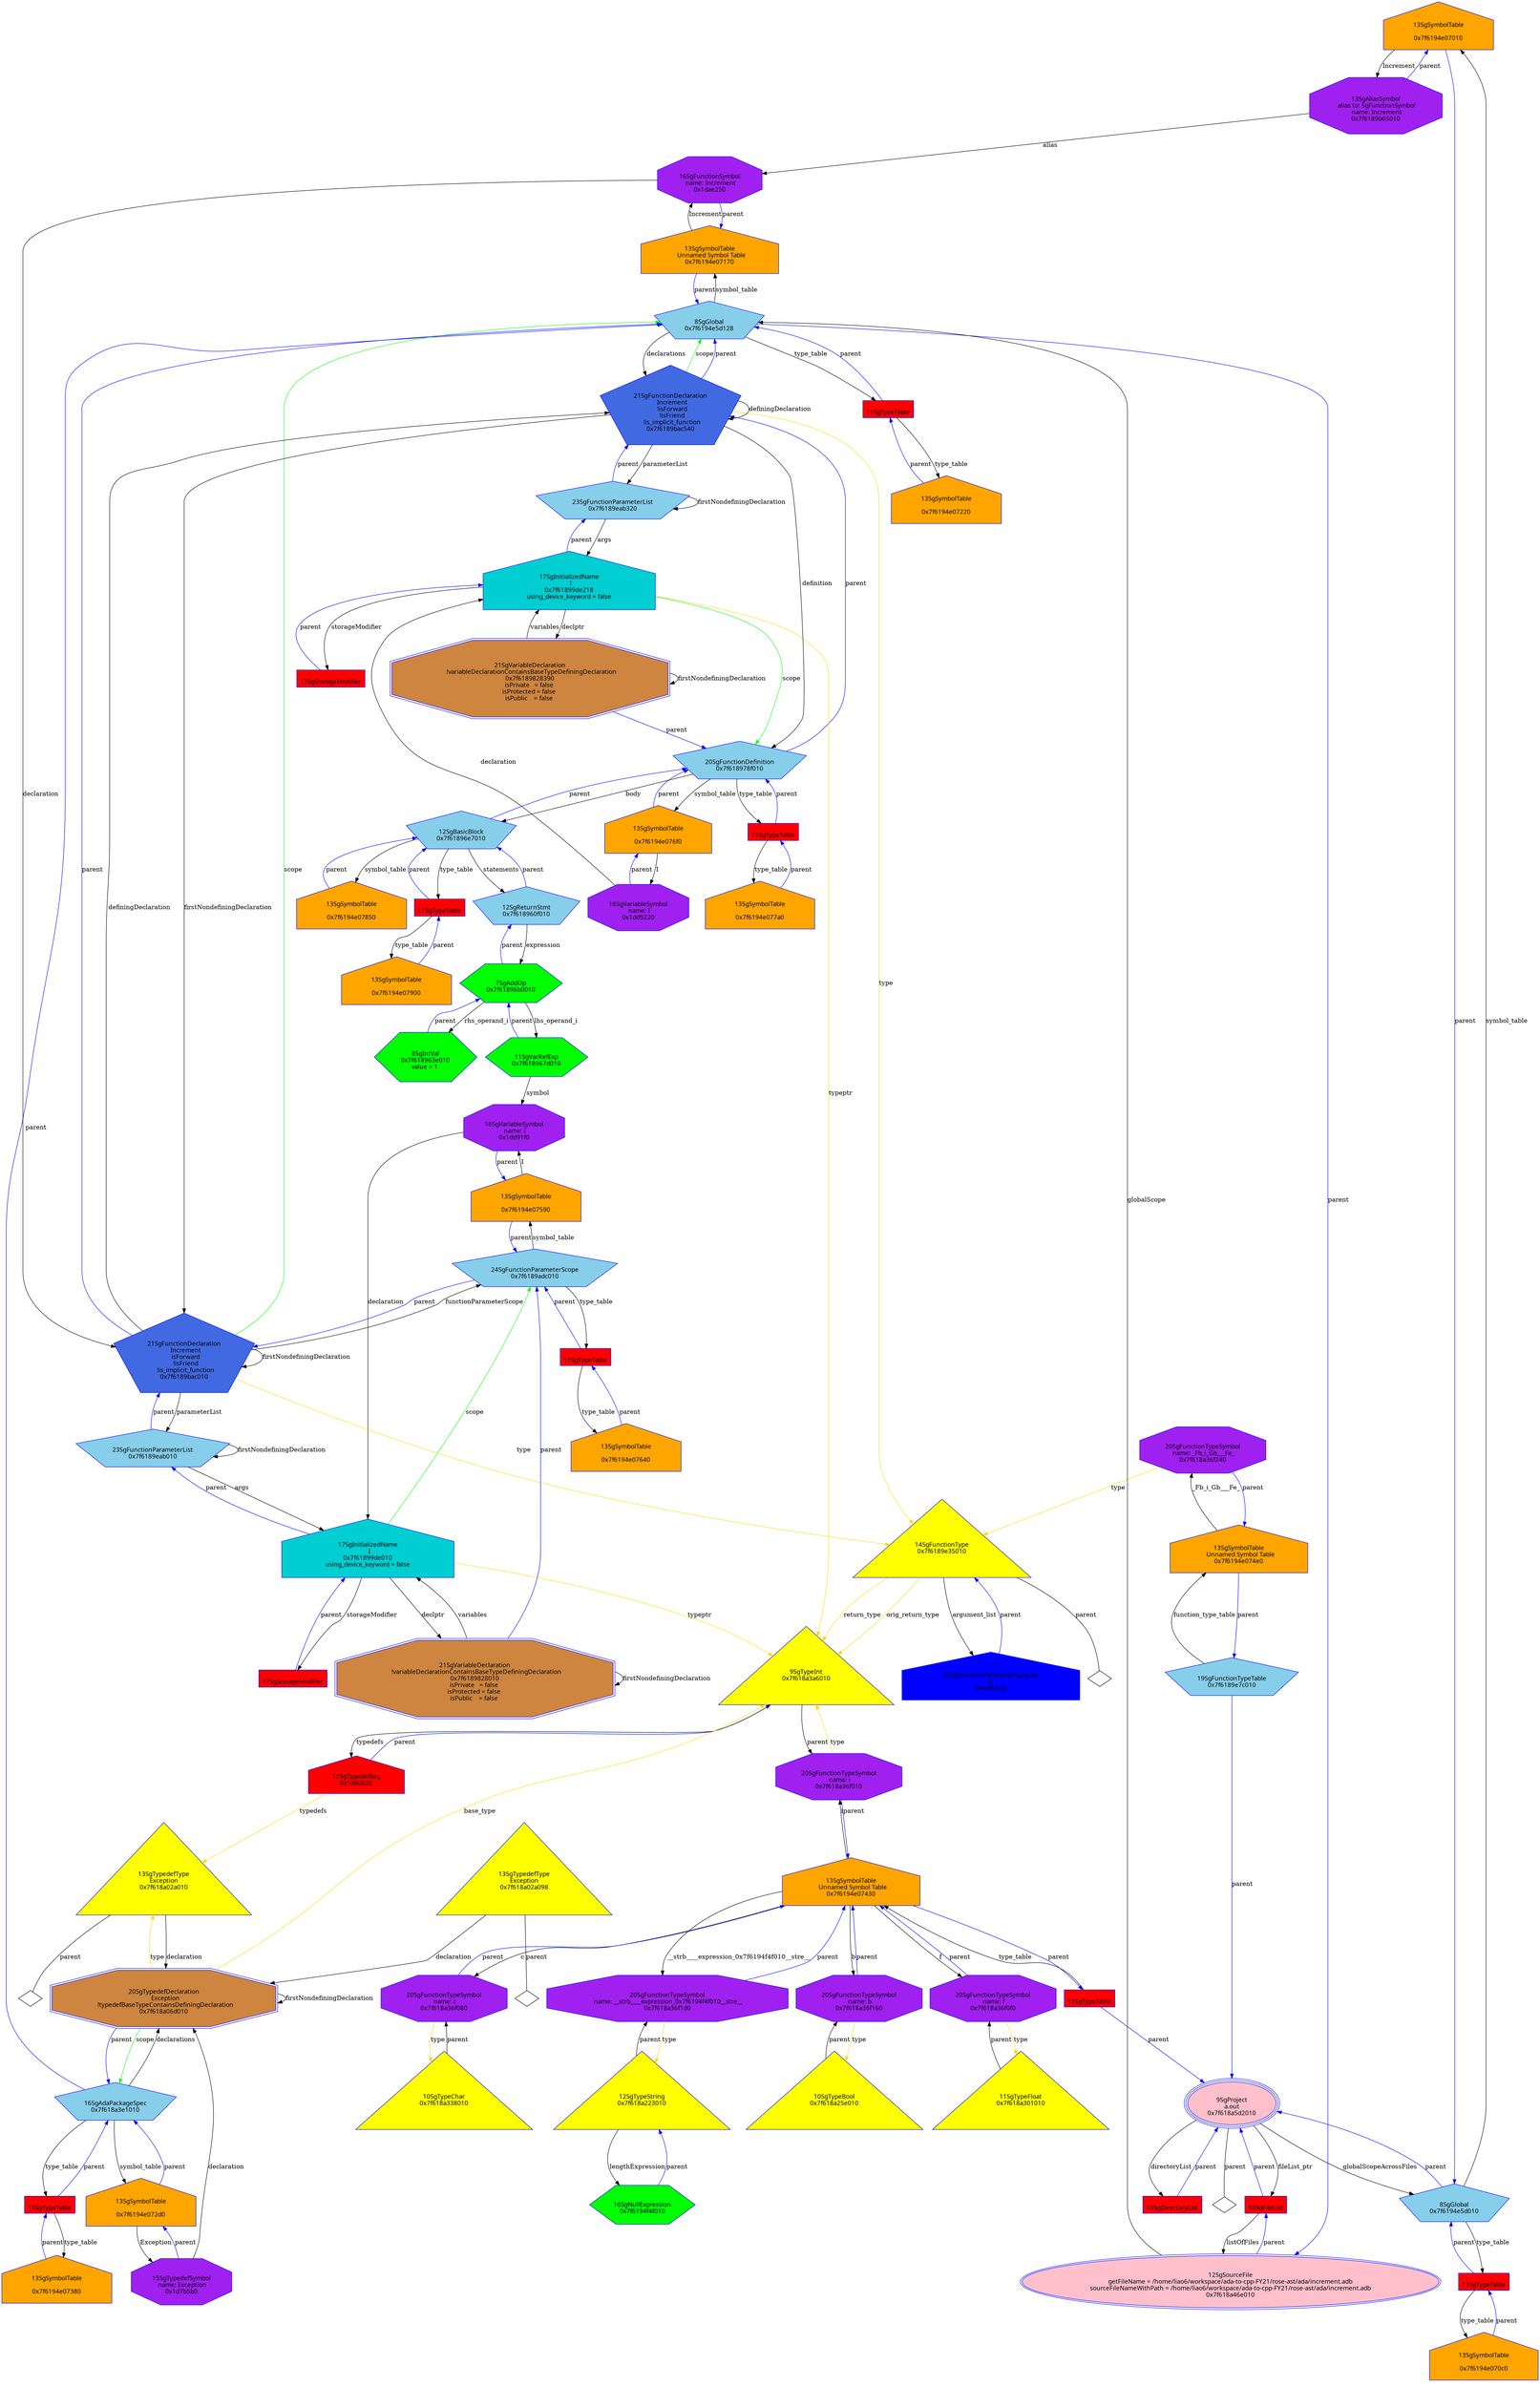 digraph "Gincrement.adb.dot" {
"0x7f6194e07010"[label="\n13SgSymbolTable\n  \n  0x7f6194e07010  " shape=house,regular=0,URL="\N",tooltip="more info at \N",sides=5,peripheries=1,color="blue",fillcolor=orange,fontname="7x13bold",fontcolor=black,style=filled];
"0x7f6194e07010" -> "0x7f6189b65010"[label="Increment" dir=forward ];
"0x7f6194e07010" -> "0x7f6194e5d010"[label="parent" color="blue" dir=forward ];
"0x7f6194e070c0"[label="\n13SgSymbolTable\n  \n  0x7f6194e070c0  " shape=house,regular=0,URL="\N",tooltip="more info at \N",sides=5,peripheries=1,color="blue",fillcolor=orange,fontname="7x13bold",fontcolor=black,style=filled];
"0x7f6194e070c0" -> "0x1cbd9c0"[label="parent" color="blue" dir=forward ];
"0x7f6194e07170"[label="\n13SgSymbolTable\n  Unnamed Symbol Table\n  0x7f6194e07170  " shape=house,regular=0,URL="\N",tooltip="more info at \N",sides=5,peripheries=1,color="blue",fillcolor=orange,fontname="7x13bold",fontcolor=black,style=filled];
"0x7f6194e07170" -> "0x1dae250"[label="Increment" dir=forward ];
"0x7f6194e07170" -> "0x7f6194e5d128"[label="parent" color="blue" dir=forward ];
"0x7f6194e07220"[label="\n13SgSymbolTable\n  \n  0x7f6194e07220  " shape=house,regular=0,URL="\N",tooltip="more info at \N",sides=5,peripheries=1,color="blue",fillcolor=orange,fontname="7x13bold",fontcolor=black,style=filled];
"0x7f6194e07220" -> "0x1cbd9e8"[label="parent" color="blue" dir=forward ];
"0x7f6194e072d0"[label="\n13SgSymbolTable\n  \n  0x7f6194e072d0  " shape=house,regular=0,URL="\N",tooltip="more info at \N",sides=5,peripheries=1,color="blue",fillcolor=orange,fontname="7x13bold",fontcolor=black,style=filled];
"0x7f6194e072d0" -> "0x1d7b5b0"[label="Exception" dir=forward ];
"0x7f6194e072d0" -> "0x7f618a3e1010"[label="parent" color="blue" dir=forward ];
"0x7f6194e07380"[label="\n13SgSymbolTable\n  \n  0x7f6194e07380  " shape=house,regular=0,URL="\N",tooltip="more info at \N",sides=5,peripheries=1,color="blue",fillcolor=orange,fontname="7x13bold",fontcolor=black,style=filled];
"0x7f6194e07380" -> "0x1cbda10"[label="parent" color="blue" dir=forward ];
"0x7f6194e07430"[label="\n13SgSymbolTable\n  Unnamed Symbol Table\n  0x7f6194e07430  " shape=house,regular=0,URL="\N",tooltip="more info at \N",sides=5,peripheries=1,color="blue",fillcolor=orange,fontname="7x13bold",fontcolor=black,style=filled];
"0x7f6194e07430" -> "0x7f618a36f1d0"[label="__strb____expression_0x7f6194f4f010__stre__" dir=forward ];
"0x7f6194e07430" -> "0x7f618a36f160"[label="b" dir=forward ];
"0x7f6194e07430" -> "0x7f618a36f0f0"[label="f" dir=forward ];
"0x7f6194e07430" -> "0x7f618a36f080"[label="c" dir=forward ];
"0x7f6194e07430" -> "0x7f618a36f010"[label="i" dir=forward ];
"0x7f6194e07430" -> "0x1cbda38"[label="parent" color="blue" dir=forward ];
"0x7f6194e074e0"[label="\n13SgSymbolTable\n  Unnamed Symbol Table\n  0x7f6194e074e0  " shape=house,regular=0,URL="\N",tooltip="more info at \N",sides=5,peripheries=1,color="blue",fillcolor=orange,fontname="7x13bold",fontcolor=black,style=filled];
"0x7f6194e074e0" -> "0x7f618a36f240"[label="_Fb_i_Gb___Fe_" dir=forward ];
"0x7f6194e074e0" -> "0x7f6189e7c010"[label="parent" color="blue" dir=forward ];
"0x7f6194e07590"[label="\n13SgSymbolTable\n  \n  0x7f6194e07590  " shape=house,regular=0,URL="\N",tooltip="more info at \N",sides=5,peripheries=1,color="blue",fillcolor=orange,fontname="7x13bold",fontcolor=black,style=filled];
"0x7f6194e07590" -> "0x1dd91f0"[label="I" dir=forward ];
"0x7f6194e07590" -> "0x7f6189adc010"[label="parent" color="blue" dir=forward ];
"0x7f6194e07640"[label="\n13SgSymbolTable\n  \n  0x7f6194e07640  " shape=house,regular=0,URL="\N",tooltip="more info at \N",sides=5,peripheries=1,color="blue",fillcolor=orange,fontname="7x13bold",fontcolor=black,style=filled];
"0x7f6194e07640" -> "0x1cbda60"[label="parent" color="blue" dir=forward ];
"0x7f6194e076f0"[label="\n13SgSymbolTable\n  \n  0x7f6194e076f0  " shape=house,regular=0,URL="\N",tooltip="more info at \N",sides=5,peripheries=1,color="blue",fillcolor=orange,fontname="7x13bold",fontcolor=black,style=filled];
"0x7f6194e076f0" -> "0x1dd9220"[label="I" dir=forward ];
"0x7f6194e076f0" -> "0x7f618978f010"[label="parent" color="blue" dir=forward ];
"0x7f6194e077a0"[label="\n13SgSymbolTable\n  \n  0x7f6194e077a0  " shape=house,regular=0,URL="\N",tooltip="more info at \N",sides=5,peripheries=1,color="blue",fillcolor=orange,fontname="7x13bold",fontcolor=black,style=filled];
"0x7f6194e077a0" -> "0x1cbda88"[label="parent" color="blue" dir=forward ];
"0x7f6194e07850"[label="\n13SgSymbolTable\n  \n  0x7f6194e07850  " shape=house,regular=0,URL="\N",tooltip="more info at \N",sides=5,peripheries=1,color="blue",fillcolor=orange,fontname="7x13bold",fontcolor=black,style=filled];
"0x7f6194e07850" -> "0x7f61896e7010"[label="parent" color="blue" dir=forward ];
"0x7f6194e07900"[label="\n13SgSymbolTable\n  \n  0x7f6194e07900  " shape=house,regular=0,URL="\N",tooltip="more info at \N",sides=5,peripheries=1,color="blue",fillcolor=orange,fontname="7x13bold",fontcolor=black,style=filled];
"0x7f6194e07900" -> "0x1cbdab0"[label="parent" color="blue" dir=forward ];
"0x1dc5960"[label="\n17SgStorageModifier" shape=polygon,regular=0,URL="\N",tooltip="more info at \N",sides=4,peripheries=1,color="blue",fillcolor=red,fontname="7x13bold",fontcolor=black,style=filled];
"0x1dc5960" -> "0x7f61899de010"[label="parent" color="blue" dir=forward ];
"0x1dc5988"[label="\n17SgStorageModifier" shape=polygon,regular=0,URL="\N",tooltip="more info at \N",sides=4,peripheries=1,color="blue",fillcolor=red,fontname="7x13bold",fontcolor=black,style=filled];
"0x1dc5988" -> "0x7f61899de218"[label="parent" color="blue" dir=forward ];
"0x7f618a46e010"[label="\n12SgSourceFile\n  getFileName = /home/liao6/workspace/ada-to-cpp-FY21/rose-ast/ada/increment.adb  \n  sourceFileNameWithPath = /home/liao6/workspace/ada-to-cpp-FY21/rose-ast/ada/increment.adb  \n  0x7f618a46e010  " shape=ellipse,regular=0,URL="\N",tooltip="more info at \N",sides=5,peripheries=2,color="blue",fillcolor=pink,fontname="7x13bold",fontcolor=black,style=filled];
"0x7f618a46e010" -> "0x7f6194e5d128"[label="globalScope" dir=forward ];
"0x7f618a46e010" -> "0x1c82f60"[label="parent" color="blue" dir=forward ];
"0x1c82f60"[label="\n10SgFileList" shape=polygon,regular=0,URL="\N",tooltip="more info at \N",sides=4,peripheries=1,color="blue",fillcolor=red,fontname="7x13bold",fontcolor=black,style=filled];
"0x1c82f60" -> "0x7f618a46e010"[label="listOfFiles" dir=forward ];
"0x1c82f60" -> "0x7f618a5d2010"[label="parent" color="blue" dir=forward ];
"0x1ca2370"[label="\n15SgDirectoryList" shape=polygon,regular=0,URL="\N",tooltip="more info at \N",sides=4,peripheries=1,color="blue",fillcolor=red,fontname="7x13bold",fontcolor=black,style=filled];
"0x1ca2370" -> "0x7f618a5d2010"[label="parent" color="blue" dir=forward ];
"0x7f618a5d2010"[label="\n9SgProject\n  a.out  \n  0x7f618a5d2010  " shape=ellipse,regular=0,URL="\N",tooltip="more info at \N",sides=5,peripheries=3,color="blue",fillcolor=pink,fontname="7x13bold",fontcolor=black,style=filled];
"0x7f618a5d2010" -> "0x1c82f60"[label="fileList_ptr" dir=forward ];
"0x7f618a5d2010" -> "0x1ca2370"[label="directoryList" dir=forward ];
"0x7f618a5d2010" -> "0x7f6194e5d010"[label="globalScopeAcrossFiles" dir=forward ];
"0x7f618a5d2010" -> "0x7f618a5d2010__parent__null"[label="parent" dir=none ];
"0x7f618a5d2010__parent__null"[label="" shape=diamond ];
"0x1d60020"[label="\n12SgTypedefSeq\n  0x1d60020  " shape=house,regular=0,URL="\N",tooltip="more info at \N",sides=5,peripheries=1,color="blue",fillcolor=red,fontname="7x13bold",fontcolor=black,style=filled];
"0x1d60020" -> "0x7f618a02a010"[label="typedefs" color="gold1" dir=forward ];
"0x1d60020" -> "0x7f618a3a6010"[label="parent" color="blue" dir=forward ];
"0x1d92cc0"[label="\n27SgFunctionParameterTypeList\n  0  \n  0x1d92cc0  " shape=house,regular=0,URL="\N",tooltip="more info at \N",sides=5,peripheries=1,color="blue",fillcolor=blue,fontname="7x13bold",fontcolor=black,style=filled];
"0x1d92cc0" -> "0x7f6189e35010"[label="parent" color="blue" dir=forward ];
"0x1cbd9c0"[label="\n11SgTypeTable" shape=polygon,regular=0,URL="\N",tooltip="more info at \N",sides=4,peripheries=1,color="blue",fillcolor=red,fontname="7x13bold",fontcolor=black,style=filled];
"0x1cbd9c0" -> "0x7f6194e070c0"[label="type_table" dir=forward ];
"0x1cbd9c0" -> "0x7f6194e5d010"[label="parent" color="blue" dir=forward ];
"0x1cbd9e8"[label="\n11SgTypeTable" shape=polygon,regular=0,URL="\N",tooltip="more info at \N",sides=4,peripheries=1,color="blue",fillcolor=red,fontname="7x13bold",fontcolor=black,style=filled];
"0x1cbd9e8" -> "0x7f6194e07220"[label="type_table" dir=forward ];
"0x1cbd9e8" -> "0x7f6194e5d128"[label="parent" color="blue" dir=forward ];
"0x1cbda10"[label="\n11SgTypeTable" shape=polygon,regular=0,URL="\N",tooltip="more info at \N",sides=4,peripheries=1,color="blue",fillcolor=red,fontname="7x13bold",fontcolor=black,style=filled];
"0x1cbda10" -> "0x7f6194e07380"[label="type_table" dir=forward ];
"0x1cbda10" -> "0x7f618a3e1010"[label="parent" color="blue" dir=forward ];
"0x1cbda38"[label="\n11SgTypeTable" shape=polygon,regular=0,URL="\N",tooltip="more info at \N",sides=4,peripheries=1,color="blue",fillcolor=red,fontname="7x13bold",fontcolor=black,style=filled];
"0x1cbda38" -> "0x7f6194e07430"[label="type_table" dir=forward ];
"0x1cbda38" -> "0x7f618a5d2010"[label="parent" color="blue" dir=forward ];
"0x1cbda60"[label="\n11SgTypeTable" shape=polygon,regular=0,URL="\N",tooltip="more info at \N",sides=4,peripheries=1,color="blue",fillcolor=red,fontname="7x13bold",fontcolor=black,style=filled];
"0x1cbda60" -> "0x7f6194e07640"[label="type_table" dir=forward ];
"0x1cbda60" -> "0x7f6189adc010"[label="parent" color="blue" dir=forward ];
"0x1cbda88"[label="\n11SgTypeTable" shape=polygon,regular=0,URL="\N",tooltip="more info at \N",sides=4,peripheries=1,color="blue",fillcolor=red,fontname="7x13bold",fontcolor=black,style=filled];
"0x1cbda88" -> "0x7f6194e077a0"[label="type_table" dir=forward ];
"0x1cbda88" -> "0x7f618978f010"[label="parent" color="blue" dir=forward ];
"0x1cbdab0"[label="\n11SgTypeTable" shape=polygon,regular=0,URL="\N",tooltip="more info at \N",sides=4,peripheries=1,color="blue",fillcolor=red,fontname="7x13bold",fontcolor=black,style=filled];
"0x1cbdab0" -> "0x7f6194e07900"[label="type_table" dir=forward ];
"0x1cbdab0" -> "0x7f61896e7010"[label="parent" color="blue" dir=forward ];
"0x7f618a338010"[label="\n10SgTypeChar\n  0x7f618a338010  \n   \n   " shape=polygon,regular=0,URL="\N",tooltip="more info at \N",sides=3,peripheries=1,color="blue",fillcolor=yellow,fontname="7x13bold",fontcolor=black,style=filled];
"0x7f618a338010" -> "0x7f618a36f080"[label="parent" dir=forward ];
"0x7f618a3a6010"[label="\n9SgTypeInt\n  0x7f618a3a6010  \n   \n   " shape=polygon,regular=0,URL="\N",tooltip="more info at \N",sides=3,peripheries=1,color="blue",fillcolor=yellow,fontname="7x13bold",fontcolor=black,style=filled];
"0x7f618a3a6010" -> "0x1d60020"[label="typedefs" dir=forward ];
"0x7f618a3a6010" -> "0x7f618a36f010"[label="parent" dir=forward ];
"0x7f618a301010"[label="\n11SgTypeFloat\n  0x7f618a301010  \n   \n   " shape=polygon,regular=0,URL="\N",tooltip="more info at \N",sides=3,peripheries=1,color="blue",fillcolor=yellow,fontname="7x13bold",fontcolor=black,style=filled];
"0x7f618a301010" -> "0x7f618a36f0f0"[label="parent" dir=forward ];
"0x7f618a223010"[label="\n12SgTypeString\n  0x7f618a223010  \n   \n   " shape=polygon,regular=0,URL="\N",tooltip="more info at \N",sides=3,peripheries=1,color="blue",fillcolor=yellow,fontname="7x13bold",fontcolor=black,style=filled];
"0x7f618a223010" -> "0x7f6194f4f010"[label="lengthExpression" dir=forward ];
"0x7f618a223010" -> "0x7f618a36f1d0"[label="parent" dir=forward ];
"0x7f618a25e010"[label="\n10SgTypeBool\n  0x7f618a25e010  \n   \n   " shape=polygon,regular=0,URL="\N",tooltip="more info at \N",sides=3,peripheries=1,color="blue",fillcolor=yellow,fontname="7x13bold",fontcolor=black,style=filled];
"0x7f618a25e010" -> "0x7f618a36f160"[label="parent" dir=forward ];
"0x7f618a02a010"[label="\n13SgTypedefType\nException\n  0x7f618a02a010  \n   \n   " shape=polygon,regular=0,URL="\N",tooltip="more info at \N",sides=3,peripheries=1,color="blue",fillcolor=yellow,fontname="7x13bold",fontcolor=black,style=filled];
"0x7f618a02a010" -> "0x7f618a06d010"[label="declaration" dir=forward ];
"0x7f618a02a010" -> "0x7f618a02a010__parent__null"[label="parent" dir=none ];
"0x7f618a02a010__parent__null"[label="" shape=diamond ];
"0x7f618a02a098"[label="\n13SgTypedefType\nException\n  0x7f618a02a098  \n   \n   " shape=polygon,regular=0,URL="\N",tooltip="more info at \N",sides=3,peripheries=1,color="blue",fillcolor=yellow,fontname="7x13bold",fontcolor=black,style=filled];
"0x7f618a02a098" -> "0x7f618a06d010"[label="declaration" dir=forward ];
"0x7f618a02a098" -> "0x7f618a02a098__parent__null"[label="parent" dir=none ];
"0x7f618a02a098__parent__null"[label="" shape=diamond ];
"0x7f6189e35010"[label="\n14SgFunctionType\n  0x7f6189e35010  \n   \n   " shape=polygon,regular=0,URL="\N",tooltip="more info at \N",sides=3,peripheries=1,color="blue",fillcolor=yellow,fontname="7x13bold",fontcolor=black,style=filled];
"0x7f6189e35010" -> "0x7f618a3a6010"[label="return_type" color="gold1" dir=forward ];
"0x7f6189e35010" -> "0x7f618a3a6010"[label="orig_return_type" color="gold1" dir=forward ];
"0x7f6189e35010" -> "0x1d92cc0"[label="argument_list" dir=forward ];
"0x7f6189e35010" -> "0x7f6189e35010__parent__null"[label="parent" dir=none ];
"0x7f6189e35010__parent__null"[label="" shape=diamond ];
"0x7f6189eab010"[label="\n23SgFunctionParameterList\n  0x7f6189eab010  " shape=polygon,regular=0,URL="\N",tooltip="more info at \N",sides=5,peripheries=1,color="blue",fillcolor=skyblue,fontname="7x13bold",fontcolor=black,style=filled];
"0x7f6189eab010" -> "0x7f61899de010"[label="args" dir=forward ];
"0x7f6189eab010" -> "0x7f6189eab010"[label="firstNondefiningDeclaration" dir=forward ];
"0x7f6189eab010" -> "0x7f6189bac010"[label="parent" color="blue" dir=forward ];
"0x7f6189eab320"[label="\n23SgFunctionParameterList\n  0x7f6189eab320  " shape=polygon,regular=0,URL="\N",tooltip="more info at \N",sides=5,peripheries=1,color="blue",fillcolor=skyblue,fontname="7x13bold",fontcolor=black,style=filled];
"0x7f6189eab320" -> "0x7f61899de218"[label="args" dir=forward ];
"0x7f6189eab320" -> "0x7f6189eab320"[label="firstNondefiningDeclaration" dir=forward ];
"0x7f6189eab320" -> "0x7f6189bac540"[label="parent" color="blue" dir=forward ];
"0x7f61896e7010"[label="\n12SgBasicBlock\n  0x7f61896e7010  " shape=polygon,regular=0,URL="\N",tooltip="more info at \N",sides=5,peripheries=1,color="blue",fillcolor=skyblue,fontname="7x13bold",fontcolor=black,style=filled];
"0x7f61896e7010" -> "0x7f618960f010"[label="statements" dir=forward ];
"0x7f61896e7010" -> "0x7f6194e07850"[label="symbol_table" dir=forward ];
"0x7f61896e7010" -> "0x1cbdab0"[label="type_table" dir=forward ];
"0x7f61896e7010" -> "0x7f618978f010"[label="parent" color="blue" dir=forward ];
"0x7f6194e5d010"[label="\n8SgGlobal\n  0x7f6194e5d010  " shape=polygon,regular=0,URL="\N",tooltip="more info at \N",sides=5,peripheries=1,color="blue",fillcolor=skyblue,fontname="7x13bold",fontcolor=black,style=filled];
"0x7f6194e5d010" -> "0x7f6194e07010"[label="symbol_table" dir=forward ];
"0x7f6194e5d010" -> "0x1cbd9c0"[label="type_table" dir=forward ];
"0x7f6194e5d010" -> "0x7f618a5d2010"[label="parent" color="blue" dir=forward ];
"0x7f6194e5d128"[label="\n8SgGlobal\n  0x7f6194e5d128  " shape=polygon,regular=0,URL="\N",tooltip="more info at \N",sides=5,peripheries=1,color="blue",fillcolor=skyblue,fontname="7x13bold",fontcolor=black,style=filled];
"0x7f6194e5d128" -> "0x7f6189bac540"[label="declarations" dir=forward ];
"0x7f6194e5d128" -> "0x7f6194e07170"[label="symbol_table" dir=forward ];
"0x7f6194e5d128" -> "0x1cbd9e8"[label="type_table" dir=forward ];
"0x7f6194e5d128" -> "0x7f618a46e010"[label="parent" color="blue" dir=forward ];
"0x7f6189adc010"[label="\n24SgFunctionParameterScope\n  0x7f6189adc010  " shape=polygon,regular=0,URL="\N",tooltip="more info at \N",sides=5,peripheries=1,color="blue",fillcolor=skyblue,fontname="7x13bold",fontcolor=black,style=filled];
"0x7f6189adc010" -> "0x7f6194e07590"[label="symbol_table" dir=forward ];
"0x7f6189adc010" -> "0x1cbda60"[label="type_table" dir=forward ];
"0x7f6189adc010" -> "0x7f6189bac010"[label="parent" color="blue" dir=forward ];
"0x7f6189e7c010"[label="\n19SgFunctionTypeTable\n  0x7f6189e7c010  " shape=polygon,regular=0,URL="\N",tooltip="more info at \N",sides=5,peripheries=1,color="blue",fillcolor=skyblue,fontname="7x13bold",fontcolor=black,style=filled];
"0x7f6189e7c010" -> "0x7f6194e074e0"[label="function_type_table" dir=forward ];
"0x7f6189e7c010" -> "0x7f618a5d2010"[label="parent" color="blue" dir=forward ];
"0x7f618960f010"[label="\n12SgReturnStmt\n  0x7f618960f010  " shape=polygon,regular=0,URL="\N",tooltip="more info at \N",sides=5,peripheries=1,color="blue",fillcolor=skyblue,fontname="7x13bold",fontcolor=black,style=filled];
"0x7f618960f010" -> "0x7f61896b0010"[label="expression" dir=forward ];
"0x7f618960f010" -> "0x7f61896e7010"[label="parent" color="blue" dir=forward ];
"0x7f618a06d010"[label="\n20SgTypedefDeclaration\n  Exception\n  !typedefBaseTypeContainsDefiningDeclaration\n  0x7f618a06d010  " shape=polygon,regular=0,URL="\N",tooltip="more info at \N",sides=8,peripheries=2,color="blue",fillcolor=peru,fontname="7x13bold",fontcolor=black,style=filled];
"0x7f618a06d010" -> "0x7f618a3a6010"[label="base_type" color="gold1" dir=forward ];
"0x7f618a06d010" -> "0x7f618a02a010"[label="type" color="gold1" dir=forward ];
"0x7f618a06d010" -> "0x7f618a3e1010"[label="scope" color="green" dir=forward ];
"0x7f618a06d010" -> "0x7f618a06d010"[label="firstNondefiningDeclaration" dir=forward ];
"0x7f618a06d010" -> "0x7f618a3e1010"[label="parent" color="blue" dir=forward ];
"0x7f6189828010"[label="\n21SgVariableDeclaration\n  !variableDeclarationContainsBaseTypeDefiningDeclaration\n  0x7f6189828010  \n isPrivate   = false  \n isProtected = false  \n isPublic    = false  " shape=polygon,regular=0,URL="\N",tooltip="more info at \N",sides=8,peripheries=2,color="blue",fillcolor=peru,fontname="7x13bold",fontcolor=black,style=filled];
"0x7f6189828010" -> "0x7f61899de010"[label="variables" dir=forward ];
"0x7f6189828010" -> "0x7f6189828010"[label="firstNondefiningDeclaration" dir=forward ];
"0x7f6189828010" -> "0x7f6189adc010"[label="parent" color="blue" dir=forward ];
"0x7f6189828390"[label="\n21SgVariableDeclaration\n  !variableDeclarationContainsBaseTypeDefiningDeclaration\n  0x7f6189828390  \n isPrivate   = false  \n isProtected = false  \n isPublic    = false  " shape=polygon,regular=0,URL="\N",tooltip="more info at \N",sides=8,peripheries=2,color="blue",fillcolor=peru,fontname="7x13bold",fontcolor=black,style=filled];
"0x7f6189828390" -> "0x7f61899de218"[label="variables" dir=forward ];
"0x7f6189828390" -> "0x7f6189828390"[label="firstNondefiningDeclaration" dir=forward ];
"0x7f6189828390" -> "0x7f618978f010"[label="parent" color="blue" dir=forward ];
"0x7f618978f010"[label="\n20SgFunctionDefinition\n  0x7f618978f010  " shape=polygon,regular=0,URL="\N",tooltip="more info at \N",sides=5,peripheries=1,color="blue",fillcolor=skyblue,fontname="7x13bold",fontcolor=black,style=filled];
"0x7f618978f010" -> "0x7f61896e7010"[label="body" dir=forward ];
"0x7f618978f010" -> "0x7f6194e076f0"[label="symbol_table" dir=forward ];
"0x7f618978f010" -> "0x1cbda88"[label="type_table" dir=forward ];
"0x7f618978f010" -> "0x7f6189bac540"[label="parent" color="blue" dir=forward ];
"0x7f618a3e1010"[label="\n16SgAdaPackageSpec\n  0x7f618a3e1010  " shape=polygon,regular=0,URL="\N",tooltip="more info at \N",sides=5,peripheries=1,color="blue",fillcolor=skyblue,fontname="7x13bold",fontcolor=black,style=filled];
"0x7f618a3e1010" -> "0x7f618a06d010"[label="declarations" dir=forward ];
"0x7f618a3e1010" -> "0x7f6194e072d0"[label="symbol_table" dir=forward ];
"0x7f618a3e1010" -> "0x1cbda10"[label="type_table" dir=forward ];
"0x7f618a3e1010" -> "0x7f6194e5d128"[label="parent" color="blue" dir=forward ];
"0x7f6189bac010"[label="\n21SgFunctionDeclaration\n  Increment\n  isForward\n  !isFriend\n  !is_implicit_function\n  0x7f6189bac010  " shape=polygon,regular=0,URL="\N",tooltip="more info at \N",sides=5,peripheries=1,color="blue",fillcolor=royalblue,fontname="7x13bold",fontcolor=black,style=filled];
"0x7f6189bac010" -> "0x7f6189eab010"[label="parameterList" dir=forward ];
"0x7f6189bac010" -> "0x7f6189e35010"[label="type" color="gold1" dir=forward ];
"0x7f6189bac010" -> "0x7f6194e5d128"[label="scope" color="green" dir=forward ];
"0x7f6189bac010" -> "0x7f6189adc010"[label="functionParameterScope" dir=forward ];
"0x7f6189bac010" -> "0x7f6189bac540"[label="definingDeclaration" dir=forward ];
"0x7f6189bac010" -> "0x7f6189bac010"[label="firstNondefiningDeclaration" dir=forward ];
"0x7f6189bac010" -> "0x7f6194e5d128"[label="parent" color="blue" dir=forward ];
"0x7f6189bac540"[label="\n21SgFunctionDeclaration\n  Increment\n  !isForward\n  !isFriend\n  !is_implicit_function\n  0x7f6189bac540  " shape=polygon,regular=0,URL="\N",tooltip="more info at \N",sides=5,peripheries=1,color="blue",fillcolor=royalblue,fontname="7x13bold",fontcolor=black,style=filled];
"0x7f6189bac540" -> "0x7f6189eab320"[label="parameterList" dir=forward ];
"0x7f6189bac540" -> "0x7f6189e35010"[label="type" color="gold1" dir=forward ];
"0x7f6189bac540" -> "0x7f618978f010"[label="definition" dir=forward ];
"0x7f6189bac540" -> "0x7f6194e5d128"[label="scope" color="green" dir=forward ];
"0x7f6189bac540" -> "0x7f6189bac540"[label="definingDeclaration" dir=forward ];
"0x7f6189bac540" -> "0x7f6189bac010"[label="firstNondefiningDeclaration" dir=forward ];
"0x7f6189bac540" -> "0x7f6194e5d128"[label="parent" color="blue" dir=forward ];
"0x7f618967d010"[label="\n11SgVarRefExp\n  0x7f618967d010  " shape=polygon,regular=0,URL="\N",tooltip="more info at \N",sides=6,peripheries=1,color="blue",fillcolor=green,fontname="7x13bold",fontcolor=black,style=filled];
"0x7f618967d010" -> "0x1dd91f0"[label="symbol" dir=forward ];
"0x7f618967d010" -> "0x7f61896b0010"[label="parent" color="blue" dir=forward ];
"0x7f61896b0010"[label="\n7SgAddOp\n  0x7f61896b0010  " shape=polygon,regular=0,URL="\N",tooltip="more info at \N",sides=6,peripheries=1,color="blue",fillcolor=green,fontname="7x13bold",fontcolor=black,style=filled];
"0x7f61896b0010" -> "0x7f618967d010"[label="lhs_operand_i" dir=forward ];
"0x7f61896b0010" -> "0x7f618963e010"[label="rhs_operand_i" dir=forward ];
"0x7f61896b0010" -> "0x7f618960f010"[label="parent" color="blue" dir=forward ];
"0x7f618963e010"[label="\n8SgIntVal\n  0x7f618963e010  \n value = 1  " shape=polygon,regular=0,URL="\N",tooltip="more info at \N",sides=6,peripheries=1,color="blue",fillcolor=green,fontname="7x13bold",fontcolor=black,style=filled];
"0x7f618963e010" -> "0x7f61896b0010"[label="parent" color="blue" dir=forward ];
"0x7f6194f4f010"[label="\n16SgNullExpression\n  0x7f6194f4f010  " shape=polygon,regular=0,URL="\N",tooltip="more info at \N",sides=6,peripheries=1,color="blue",fillcolor=green,fontname="7x13bold",fontcolor=black,style=filled];
"0x7f6194f4f010" -> "0x7f618a223010"[label="parent" color="blue" dir=forward ];
"0x1dd91f0"[label="\n16SgVariableSymbol\n name: I\n  0x1dd91f0  " shape=polygon,regular=0,URL="\N",tooltip="more info at \N",sides=8,peripheries=1,color="blue",fillcolor=purple,fontname="7x13bold",fontcolor=black,style=filled];
"0x1dd91f0" -> "0x7f61899de010"[label="declaration" dir=forward ];
"0x1dd91f0" -> "0x7f6194e07590"[label="parent" color="blue" dir=forward ];
"0x1dd9220"[label="\n16SgVariableSymbol\n name: I\n  0x1dd9220  " shape=polygon,regular=0,URL="\N",tooltip="more info at \N",sides=8,peripheries=1,color="blue",fillcolor=purple,fontname="7x13bold",fontcolor=black,style=filled];
"0x1dd9220" -> "0x7f61899de218"[label="declaration" dir=forward ];
"0x1dd9220" -> "0x7f6194e076f0"[label="parent" color="blue" dir=forward ];
"0x7f618a36f010"[label="\n20SgFunctionTypeSymbol\n name: i\n  0x7f618a36f010  " shape=polygon,regular=0,URL="\N",tooltip="more info at \N",sides=8,peripheries=1,color="blue",fillcolor=purple,fontname="7x13bold",fontcolor=black,style=filled];
"0x7f618a36f010" -> "0x7f618a3a6010"[label="type" color="gold1" dir=forward ];
"0x7f618a36f010" -> "0x7f6194e07430"[label="parent" color="blue" dir=forward ];
"0x7f618a36f080"[label="\n20SgFunctionTypeSymbol\n name: c\n  0x7f618a36f080  " shape=polygon,regular=0,URL="\N",tooltip="more info at \N",sides=8,peripheries=1,color="blue",fillcolor=purple,fontname="7x13bold",fontcolor=black,style=filled];
"0x7f618a36f080" -> "0x7f618a338010"[label="type" color="gold1" dir=forward ];
"0x7f618a36f080" -> "0x7f6194e07430"[label="parent" color="blue" dir=forward ];
"0x7f618a36f0f0"[label="\n20SgFunctionTypeSymbol\n name: f\n  0x7f618a36f0f0  " shape=polygon,regular=0,URL="\N",tooltip="more info at \N",sides=8,peripheries=1,color="blue",fillcolor=purple,fontname="7x13bold",fontcolor=black,style=filled];
"0x7f618a36f0f0" -> "0x7f618a301010"[label="type" color="gold1" dir=forward ];
"0x7f618a36f0f0" -> "0x7f6194e07430"[label="parent" color="blue" dir=forward ];
"0x7f618a36f160"[label="\n20SgFunctionTypeSymbol\n name: b\n  0x7f618a36f160  " shape=polygon,regular=0,URL="\N",tooltip="more info at \N",sides=8,peripheries=1,color="blue",fillcolor=purple,fontname="7x13bold",fontcolor=black,style=filled];
"0x7f618a36f160" -> "0x7f618a25e010"[label="type" color="gold1" dir=forward ];
"0x7f618a36f160" -> "0x7f6194e07430"[label="parent" color="blue" dir=forward ];
"0x7f618a36f1d0"[label="\n20SgFunctionTypeSymbol\n name: __strb____expression_0x7f6194f4f010__stre__\n  0x7f618a36f1d0  " shape=polygon,regular=0,URL="\N",tooltip="more info at \N",sides=8,peripheries=1,color="blue",fillcolor=purple,fontname="7x13bold",fontcolor=black,style=filled];
"0x7f618a36f1d0" -> "0x7f618a223010"[label="type" color="gold1" dir=forward ];
"0x7f618a36f1d0" -> "0x7f6194e07430"[label="parent" color="blue" dir=forward ];
"0x7f618a36f240"[label="\n20SgFunctionTypeSymbol\n name: _Fb_i_Gb___Fe_\n  0x7f618a36f240  " shape=polygon,regular=0,URL="\N",tooltip="more info at \N",sides=8,peripheries=1,color="blue",fillcolor=purple,fontname="7x13bold",fontcolor=black,style=filled];
"0x7f618a36f240" -> "0x7f6189e35010"[label="type" color="gold1" dir=forward ];
"0x7f618a36f240" -> "0x7f6194e074e0"[label="parent" color="blue" dir=forward ];
"0x1d7b5b0"[label="\n15SgTypedefSymbol\n name: Exception\n  0x1d7b5b0  " shape=polygon,regular=0,URL="\N",tooltip="more info at \N",sides=8,peripheries=1,color="blue",fillcolor=purple,fontname="7x13bold",fontcolor=black,style=filled];
"0x1d7b5b0" -> "0x7f618a06d010"[label="declaration" dir=forward ];
"0x1d7b5b0" -> "0x7f6194e072d0"[label="parent" color="blue" dir=forward ];
"0x1dae250"[label="\n16SgFunctionSymbol\n name: Increment\n  0x1dae250  " shape=polygon,regular=0,URL="\N",tooltip="more info at \N",sides=8,peripheries=1,color="blue",fillcolor=purple,fontname="7x13bold",fontcolor=black,style=filled];
"0x1dae250" -> "0x7f6189bac010"[label="declaration" dir=forward ];
"0x1dae250" -> "0x7f6194e07170"[label="parent" color="blue" dir=forward ];
"0x7f6189b65010"[label="\n13SgAliasSymbol\n alias to: SgFunctionSymbol\n name: Increment\n  0x7f6189b65010  " shape=polygon,regular=0,URL="\N",tooltip="more info at \N",sides=8,peripheries=1,color="blue",fillcolor=purple,fontname="7x13bold",fontcolor=black,style=filled];
"0x7f6189b65010" -> "0x1dae250"[label="alias" dir=forward ];
"0x7f6189b65010" -> "0x7f6194e07010"[label="parent" color="blue" dir=forward ];
"0x7f61899de010"[label="\n17SgInitializedName\n  I\n  0x7f61899de010  \n  using_device_keyword = false  " shape=house,regular=0,URL="\N",tooltip="more info at \N",sides=5,peripheries=1,color="blue",fillcolor=darkturquoise,fontname="7x13bold",fontcolor=black,style=filled];
"0x7f61899de010" -> "0x7f618a3a6010"[label="typeptr" color="gold1" dir=forward ];
"0x7f61899de010" -> "0x7f6189828010"[label="declptr" dir=forward ];
"0x7f61899de010" -> "0x1dc5960"[label="storageModifier" dir=forward ];
"0x7f61899de010" -> "0x7f6189adc010"[label="scope" color="green" dir=forward ];
"0x7f61899de010" -> "0x7f6189eab010"[label="parent" color="blue" dir=forward ];
"0x7f61899de218"[label="\n17SgInitializedName\n  I\n  0x7f61899de218  \n  using_device_keyword = false  " shape=house,regular=0,URL="\N",tooltip="more info at \N",sides=5,peripheries=1,color="blue",fillcolor=darkturquoise,fontname="7x13bold",fontcolor=black,style=filled];
"0x7f61899de218" -> "0x7f618a3a6010"[label="typeptr" color="gold1" dir=forward ];
"0x7f61899de218" -> "0x7f6189828390"[label="declptr" dir=forward ];
"0x7f61899de218" -> "0x1dc5988"[label="storageModifier" dir=forward ];
"0x7f61899de218" -> "0x7f618978f010"[label="scope" color="green" dir=forward ];
"0x7f61899de218" -> "0x7f6189eab320"[label="parent" color="blue" dir=forward ];
}
